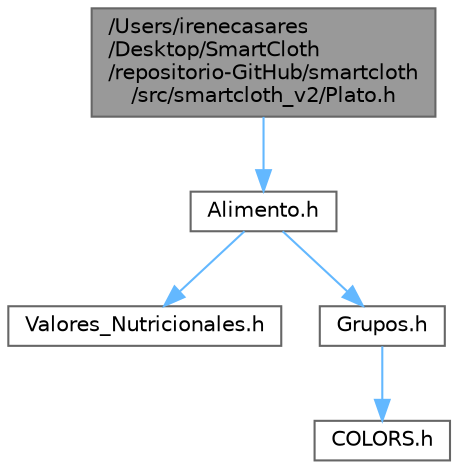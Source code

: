 digraph "/Users/irenecasares/Desktop/SmartCloth/repositorio-GitHub/smartcloth/src/smartcloth_v2/Plato.h"
{
 // LATEX_PDF_SIZE
  bgcolor="transparent";
  edge [fontname=Helvetica,fontsize=10,labelfontname=Helvetica,labelfontsize=10];
  node [fontname=Helvetica,fontsize=10,shape=box,height=0.2,width=0.4];
  Node1 [id="Node000001",label="/Users/irenecasares\l/Desktop/SmartCloth\l/repositorio-GitHub/smartcloth\l/src/smartcloth_v2/Plato.h",height=0.2,width=0.4,color="gray40", fillcolor="grey60", style="filled", fontcolor="black",tooltip="Definición de la clase Plato que representa una plato compuesto por varios alimentos."];
  Node1 -> Node2 [id="edge5_Node000001_Node000002",color="steelblue1",style="solid",tooltip=" "];
  Node2 [id="Node000002",label="Alimento.h",height=0.2,width=0.4,color="grey40", fillcolor="white", style="filled",URL="$_alimento_8h.html",tooltip="Definición de la clase Alimento."];
  Node2 -> Node3 [id="edge6_Node000002_Node000003",color="steelblue1",style="solid",tooltip=" "];
  Node3 [id="Node000003",label="Valores_Nutricionales.h",height=0.2,width=0.4,color="grey40", fillcolor="white", style="filled",URL="$_valores___nutricionales_8h.html",tooltip="Definición de la clase ValoresNutricionales."];
  Node2 -> Node4 [id="edge7_Node000002_Node000004",color="steelblue1",style="solid",tooltip=" "];
  Node4 [id="Node000004",label="Grupos.h",height=0.2,width=0.4,color="grey40", fillcolor="white", style="filled",URL="$_grupos_8h.html",tooltip="Definiciones de grupos de alimentos."];
  Node4 -> Node5 [id="edge8_Node000004_Node000005",color="steelblue1",style="solid",tooltip=" "];
  Node5 [id="Node000005",label="COLORS.h",height=0.2,width=0.4,color="grey40", fillcolor="white", style="filled",URL="$_c_o_l_o_r_s_8h.html",tooltip="Librería para definir colores en formato RGB 5:6:5 de 16 bpp (2 bytes/pixel)"];
}
